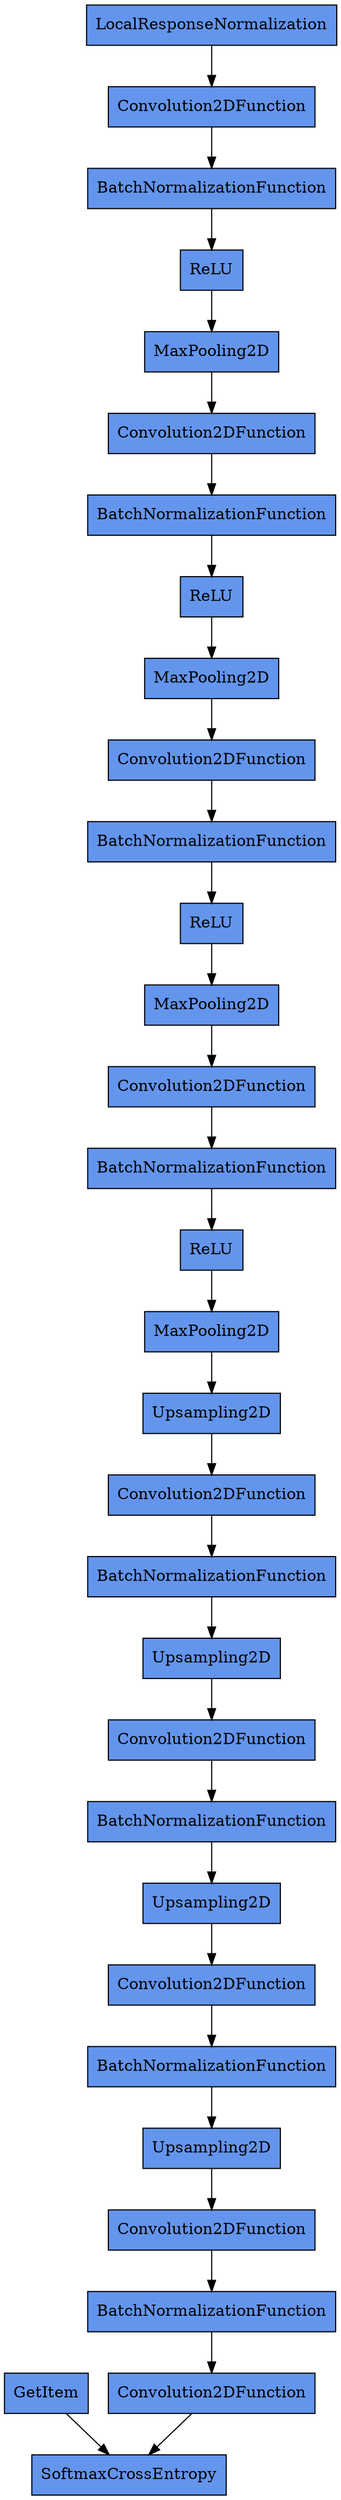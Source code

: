 digraph graphname{rankdir=TB;140290466439248 [shape="record",style="filled",fillcolor="#6495ED",label="BatchNormalizationFunction"];140290466439696 [shape="record",style="filled",fillcolor="#6495ED",label="Upsampling2D"];140290466439824 [shape="record",style="filled",fillcolor="#6495ED",label="BatchNormalizationFunction"];140290466440016 [shape="record",style="filled",fillcolor="#6495ED",label="Convolution2DFunction"];140292429972624 [shape="record",style="filled",fillcolor="#6495ED",label="MaxPooling2D"];140290466440848 [shape="record",style="filled",fillcolor="#6495ED",label="SoftmaxCrossEntropy"];140292429907920 [shape="record",style="filled",fillcolor="#6495ED",label="MaxPooling2D"];140290466440144 [shape="record",style="filled",fillcolor="#6495ED",label="Convolution2DFunction"];140290466380880 [shape="record",style="filled",fillcolor="#6495ED",label="Upsampling2D"];140292429909072 [shape="record",style="filled",fillcolor="#6495ED",label="MaxPooling2D"];140292429909968 [shape="record",style="filled",fillcolor="#6495ED",label="MaxPooling2D"];140290466378000 [shape="record",style="filled",fillcolor="#6495ED",label="ReLU"];140290466378192 [shape="record",style="filled",fillcolor="#6495ED",label="BatchNormalizationFunction"];140290466378448 [shape="record",style="filled",fillcolor="#6495ED",label="Convolution2DFunction"];140290466255696 [shape="record",style="filled",fillcolor="#6495ED",label="LocalResponseNormalization"];140290466378832 [shape="record",style="filled",fillcolor="#6495ED",label="ReLU"];140290466256336 [shape="record",style="filled",fillcolor="#6495ED",label="Convolution2DFunction"];140290466256400 [shape="record",style="filled",fillcolor="#6495ED",label="BatchNormalizationFunction"];140290466440080 [shape="record",style="filled",fillcolor="#6495ED",label="GetItem"];140290466379472 [shape="record",style="filled",fillcolor="#6495ED",label="Upsampling2D"];140290466379856 [shape="record",style="filled",fillcolor="#6495ED",label="Convolution2DFunction"];140290466258640 [shape="record",style="filled",fillcolor="#6495ED",label="BatchNormalizationFunction"];140290466380304 [shape="record",style="filled",fillcolor="#6495ED",label="BatchNormalizationFunction"];140290466257552 [shape="record",style="filled",fillcolor="#6495ED",label="ReLU"];140290466257616 [shape="record",style="filled",fillcolor="#6495ED",label="Convolution2DFunction"];140290466258000 [shape="record",style="filled",fillcolor="#6495ED",label="BatchNormalizationFunction"];140290466380944 [shape="record",style="filled",fillcolor="#6495ED",label="Convolution2DFunction"];140290466258192 [shape="record",style="filled",fillcolor="#6495ED",label="ReLU"];140290466381328 [shape="record",style="filled",fillcolor="#6495ED",label="BatchNormalizationFunction"];140290466381520 [shape="record",style="filled",fillcolor="#6495ED",label="Upsampling2D"];140290466381776 [shape="record",style="filled",fillcolor="#6495ED",label="Convolution2DFunction"];140290466258768 [shape="record",style="filled",fillcolor="#6495ED",label="Convolution2DFunction"];140290466258640 -> 140290466378000;140290466258000 -> 140290466258192;140290466379856 -> 140290466380304;140290466258192 -> 140292429909072;140292429972624 -> 140290466379472;140290466255696 -> 140290466256336;140290466381328 -> 140290466381520;140290466257616 -> 140290466258000;140290466380944 -> 140290466381328;140292429909072 -> 140290466258768;140290466378832 -> 140292429972624;140290466257552 -> 140292429907920;140290466378192 -> 140290466378832;140290466378448 -> 140290466378192;140290466380304 -> 140290466380880;140290466439824 -> 140290466440144;140292429907920 -> 140290466257616;140290466381776 -> 140290466439248;140290466440016 -> 140290466439824;140290466379472 -> 140290466379856;140290466440080 -> 140290466440848;140290466380880 -> 140290466380944;140290466439696 -> 140290466440016;140292429909968 -> 140290466378448;140290466381520 -> 140290466381776;140290466258768 -> 140290466258640;140290466378000 -> 140292429909968;140290466256400 -> 140290466257552;140290466439248 -> 140290466439696;140290466256336 -> 140290466256400;140290466440144 -> 140290466440848;}